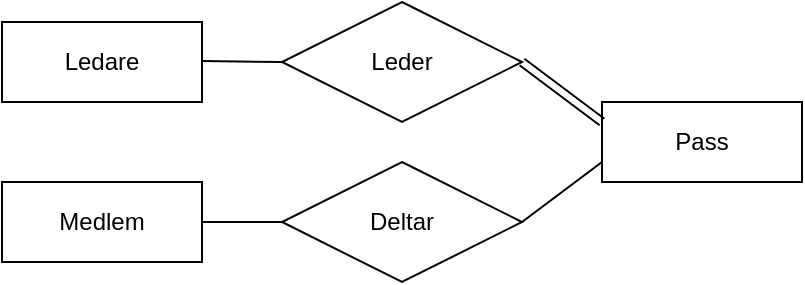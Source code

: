 <mxfile version="14.0.0" type="github">
  <diagram id="R2lEEEUBdFMjLlhIrx00" name="Page-1">
    <mxGraphModel dx="801" dy="433" grid="1" gridSize="10" guides="1" tooltips="1" connect="1" arrows="1" fold="1" page="1" pageScale="1" pageWidth="827" pageHeight="1169" math="0" shadow="0" extFonts="Permanent Marker^https://fonts.googleapis.com/css?family=Permanent+Marker">
      <root>
        <mxCell id="0" />
        <mxCell id="1" parent="0" />
        <mxCell id="5EuRPj-aI9CK-kgrltqV-1" value="Ledare" style="whiteSpace=wrap;html=1;align=center;" vertex="1" parent="1">
          <mxGeometry x="60" y="100" width="100" height="40" as="geometry" />
        </mxCell>
        <mxCell id="5EuRPj-aI9CK-kgrltqV-2" value="Medlem" style="whiteSpace=wrap;html=1;align=center;" vertex="1" parent="1">
          <mxGeometry x="60" y="180" width="100" height="40" as="geometry" />
        </mxCell>
        <mxCell id="5EuRPj-aI9CK-kgrltqV-3" value="Pass" style="whiteSpace=wrap;html=1;align=center;" vertex="1" parent="1">
          <mxGeometry x="360" y="140" width="100" height="40" as="geometry" />
        </mxCell>
        <mxCell id="5EuRPj-aI9CK-kgrltqV-9" value="" style="edgeStyle=none;shape=link;rounded=0;orthogonalLoop=1;jettySize=auto;html=1;exitX=1;exitY=0.5;exitDx=0;exitDy=0;entryX=0;entryY=0.25;entryDx=0;entryDy=0;" edge="1" parent="1" source="5EuRPj-aI9CK-kgrltqV-4" target="5EuRPj-aI9CK-kgrltqV-3">
          <mxGeometry relative="1" as="geometry" />
        </mxCell>
        <mxCell id="5EuRPj-aI9CK-kgrltqV-4" value="Leder" style="shape=rhombus;perimeter=rhombusPerimeter;whiteSpace=wrap;html=1;align=center;" vertex="1" parent="1">
          <mxGeometry x="200" y="90" width="120" height="60" as="geometry" />
        </mxCell>
        <mxCell id="5EuRPj-aI9CK-kgrltqV-5" value="Deltar" style="shape=rhombus;perimeter=rhombusPerimeter;whiteSpace=wrap;html=1;align=center;" vertex="1" parent="1">
          <mxGeometry x="200" y="170" width="120" height="60" as="geometry" />
        </mxCell>
        <mxCell id="5EuRPj-aI9CK-kgrltqV-6" value="" style="endArrow=none;html=1;rounded=0;entryX=0;entryY=0.5;entryDx=0;entryDy=0;" edge="1" parent="1" target="5EuRPj-aI9CK-kgrltqV-4">
          <mxGeometry relative="1" as="geometry">
            <mxPoint x="160" y="119.5" as="sourcePoint" />
            <mxPoint x="320" y="119.5" as="targetPoint" />
          </mxGeometry>
        </mxCell>
        <mxCell id="5EuRPj-aI9CK-kgrltqV-7" value="" style="endArrow=none;html=1;rounded=0;exitX=1;exitY=0.5;exitDx=0;exitDy=0;" edge="1" parent="1" source="5EuRPj-aI9CK-kgrltqV-2">
          <mxGeometry relative="1" as="geometry">
            <mxPoint x="330" y="230" as="sourcePoint" />
            <mxPoint x="200" y="200" as="targetPoint" />
          </mxGeometry>
        </mxCell>
        <mxCell id="5EuRPj-aI9CK-kgrltqV-8" value="" style="endArrow=none;html=1;rounded=0;exitX=1;exitY=0.5;exitDx=0;exitDy=0;entryX=0;entryY=0.75;entryDx=0;entryDy=0;" edge="1" parent="1" source="5EuRPj-aI9CK-kgrltqV-5" target="5EuRPj-aI9CK-kgrltqV-3">
          <mxGeometry relative="1" as="geometry">
            <mxPoint x="330" y="230" as="sourcePoint" />
            <mxPoint x="490" y="230" as="targetPoint" />
          </mxGeometry>
        </mxCell>
      </root>
    </mxGraphModel>
  </diagram>
</mxfile>
